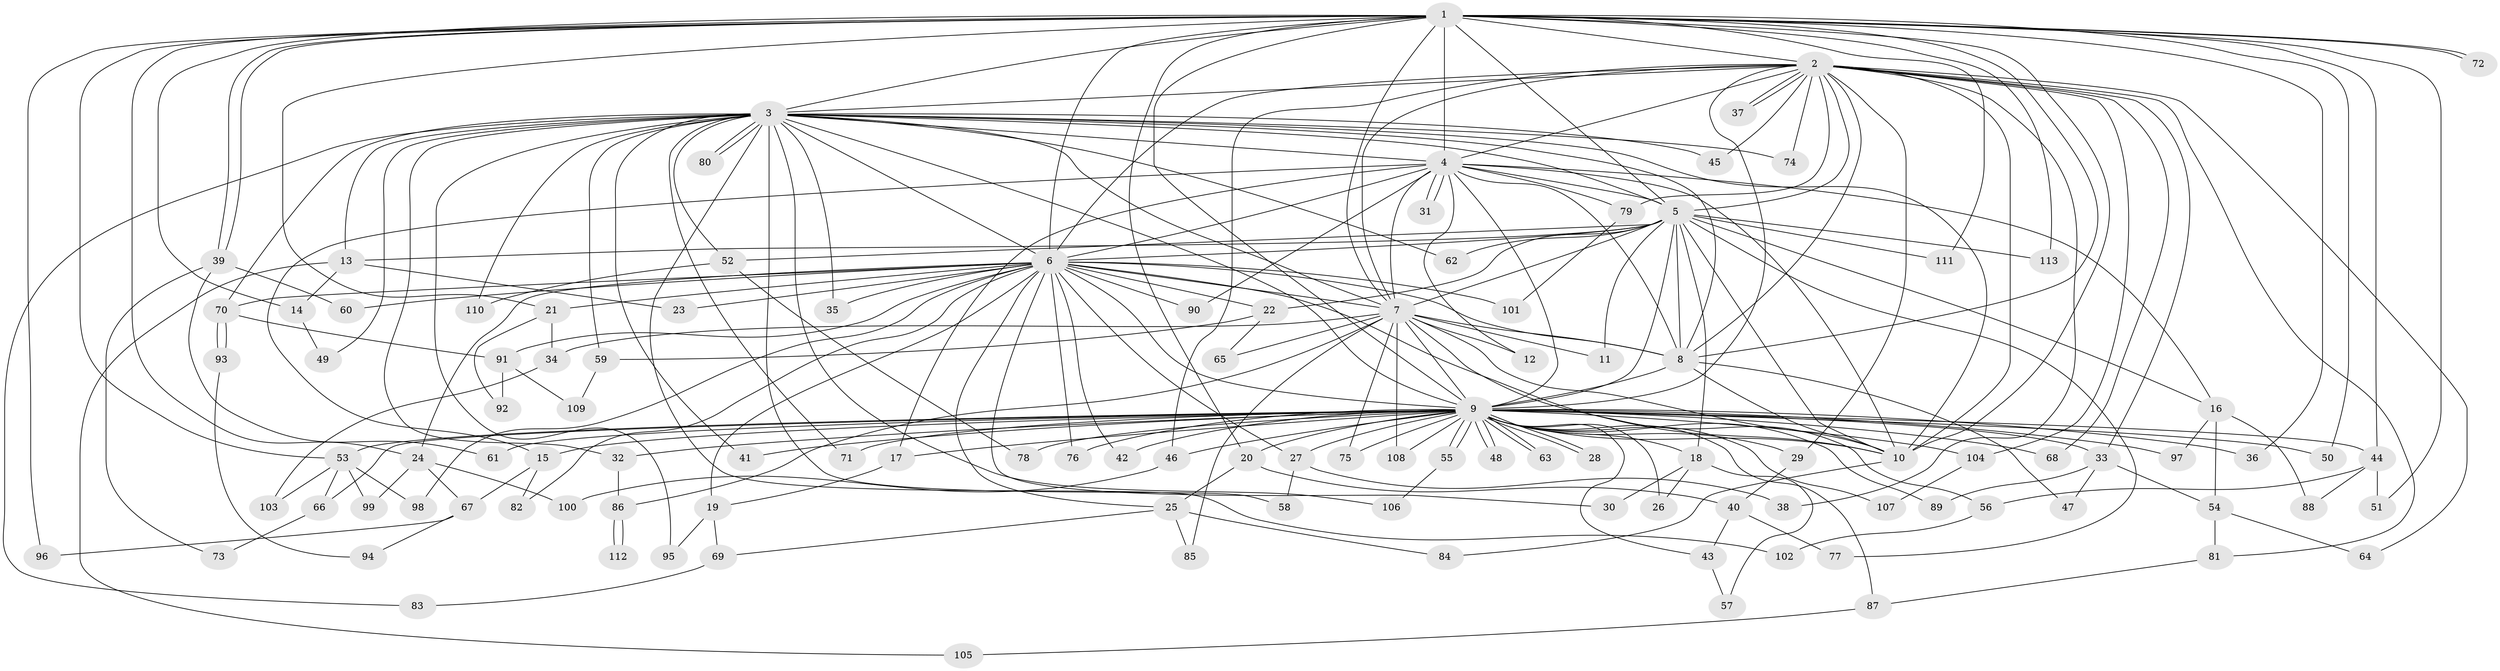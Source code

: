 // Generated by graph-tools (version 1.1) at 2025/34/03/09/25 02:34:49]
// undirected, 113 vertices, 251 edges
graph export_dot {
graph [start="1"]
  node [color=gray90,style=filled];
  1;
  2;
  3;
  4;
  5;
  6;
  7;
  8;
  9;
  10;
  11;
  12;
  13;
  14;
  15;
  16;
  17;
  18;
  19;
  20;
  21;
  22;
  23;
  24;
  25;
  26;
  27;
  28;
  29;
  30;
  31;
  32;
  33;
  34;
  35;
  36;
  37;
  38;
  39;
  40;
  41;
  42;
  43;
  44;
  45;
  46;
  47;
  48;
  49;
  50;
  51;
  52;
  53;
  54;
  55;
  56;
  57;
  58;
  59;
  60;
  61;
  62;
  63;
  64;
  65;
  66;
  67;
  68;
  69;
  70;
  71;
  72;
  73;
  74;
  75;
  76;
  77;
  78;
  79;
  80;
  81;
  82;
  83;
  84;
  85;
  86;
  87;
  88;
  89;
  90;
  91;
  92;
  93;
  94;
  95;
  96;
  97;
  98;
  99;
  100;
  101;
  102;
  103;
  104;
  105;
  106;
  107;
  108;
  109;
  110;
  111;
  112;
  113;
  1 -- 2;
  1 -- 3;
  1 -- 4;
  1 -- 5;
  1 -- 6;
  1 -- 7;
  1 -- 8;
  1 -- 9;
  1 -- 10;
  1 -- 14;
  1 -- 20;
  1 -- 21;
  1 -- 24;
  1 -- 36;
  1 -- 39;
  1 -- 39;
  1 -- 44;
  1 -- 50;
  1 -- 51;
  1 -- 53;
  1 -- 72;
  1 -- 72;
  1 -- 96;
  1 -- 111;
  1 -- 113;
  2 -- 3;
  2 -- 4;
  2 -- 5;
  2 -- 6;
  2 -- 7;
  2 -- 8;
  2 -- 9;
  2 -- 10;
  2 -- 29;
  2 -- 33;
  2 -- 37;
  2 -- 37;
  2 -- 38;
  2 -- 45;
  2 -- 46;
  2 -- 64;
  2 -- 68;
  2 -- 74;
  2 -- 79;
  2 -- 81;
  2 -- 104;
  3 -- 4;
  3 -- 5;
  3 -- 6;
  3 -- 7;
  3 -- 8;
  3 -- 9;
  3 -- 10;
  3 -- 13;
  3 -- 32;
  3 -- 35;
  3 -- 41;
  3 -- 45;
  3 -- 49;
  3 -- 52;
  3 -- 58;
  3 -- 59;
  3 -- 62;
  3 -- 70;
  3 -- 71;
  3 -- 74;
  3 -- 80;
  3 -- 80;
  3 -- 83;
  3 -- 95;
  3 -- 102;
  3 -- 106;
  3 -- 110;
  4 -- 5;
  4 -- 6;
  4 -- 7;
  4 -- 8;
  4 -- 9;
  4 -- 10;
  4 -- 12;
  4 -- 15;
  4 -- 16;
  4 -- 17;
  4 -- 31;
  4 -- 31;
  4 -- 79;
  4 -- 90;
  5 -- 6;
  5 -- 7;
  5 -- 8;
  5 -- 9;
  5 -- 10;
  5 -- 11;
  5 -- 13;
  5 -- 16;
  5 -- 18;
  5 -- 22;
  5 -- 52;
  5 -- 62;
  5 -- 77;
  5 -- 111;
  5 -- 113;
  6 -- 7;
  6 -- 8;
  6 -- 9;
  6 -- 10;
  6 -- 19;
  6 -- 21;
  6 -- 22;
  6 -- 23;
  6 -- 24;
  6 -- 25;
  6 -- 27;
  6 -- 30;
  6 -- 35;
  6 -- 42;
  6 -- 60;
  6 -- 70;
  6 -- 76;
  6 -- 82;
  6 -- 90;
  6 -- 91;
  6 -- 98;
  6 -- 101;
  7 -- 8;
  7 -- 9;
  7 -- 10;
  7 -- 11;
  7 -- 12;
  7 -- 34;
  7 -- 56;
  7 -- 65;
  7 -- 75;
  7 -- 85;
  7 -- 86;
  7 -- 108;
  8 -- 9;
  8 -- 10;
  8 -- 47;
  9 -- 10;
  9 -- 15;
  9 -- 17;
  9 -- 18;
  9 -- 20;
  9 -- 26;
  9 -- 27;
  9 -- 28;
  9 -- 28;
  9 -- 29;
  9 -- 32;
  9 -- 33;
  9 -- 36;
  9 -- 41;
  9 -- 42;
  9 -- 43;
  9 -- 44;
  9 -- 46;
  9 -- 48;
  9 -- 48;
  9 -- 50;
  9 -- 53;
  9 -- 55;
  9 -- 55;
  9 -- 61;
  9 -- 63;
  9 -- 63;
  9 -- 66;
  9 -- 68;
  9 -- 71;
  9 -- 75;
  9 -- 76;
  9 -- 78;
  9 -- 87;
  9 -- 89;
  9 -- 97;
  9 -- 104;
  9 -- 107;
  9 -- 108;
  10 -- 84;
  13 -- 14;
  13 -- 23;
  13 -- 105;
  14 -- 49;
  15 -- 67;
  15 -- 82;
  16 -- 54;
  16 -- 88;
  16 -- 97;
  17 -- 19;
  18 -- 26;
  18 -- 30;
  18 -- 57;
  19 -- 69;
  19 -- 95;
  20 -- 25;
  20 -- 40;
  21 -- 34;
  21 -- 92;
  22 -- 59;
  22 -- 65;
  24 -- 67;
  24 -- 99;
  24 -- 100;
  25 -- 69;
  25 -- 84;
  25 -- 85;
  27 -- 38;
  27 -- 58;
  29 -- 40;
  32 -- 86;
  33 -- 47;
  33 -- 54;
  33 -- 89;
  34 -- 103;
  39 -- 60;
  39 -- 61;
  39 -- 73;
  40 -- 43;
  40 -- 77;
  43 -- 57;
  44 -- 51;
  44 -- 56;
  44 -- 88;
  46 -- 100;
  52 -- 78;
  52 -- 110;
  53 -- 66;
  53 -- 98;
  53 -- 99;
  53 -- 103;
  54 -- 64;
  54 -- 81;
  55 -- 106;
  56 -- 102;
  59 -- 109;
  66 -- 73;
  67 -- 94;
  67 -- 96;
  69 -- 83;
  70 -- 91;
  70 -- 93;
  70 -- 93;
  79 -- 101;
  81 -- 87;
  86 -- 112;
  86 -- 112;
  87 -- 105;
  91 -- 92;
  91 -- 109;
  93 -- 94;
  104 -- 107;
}
